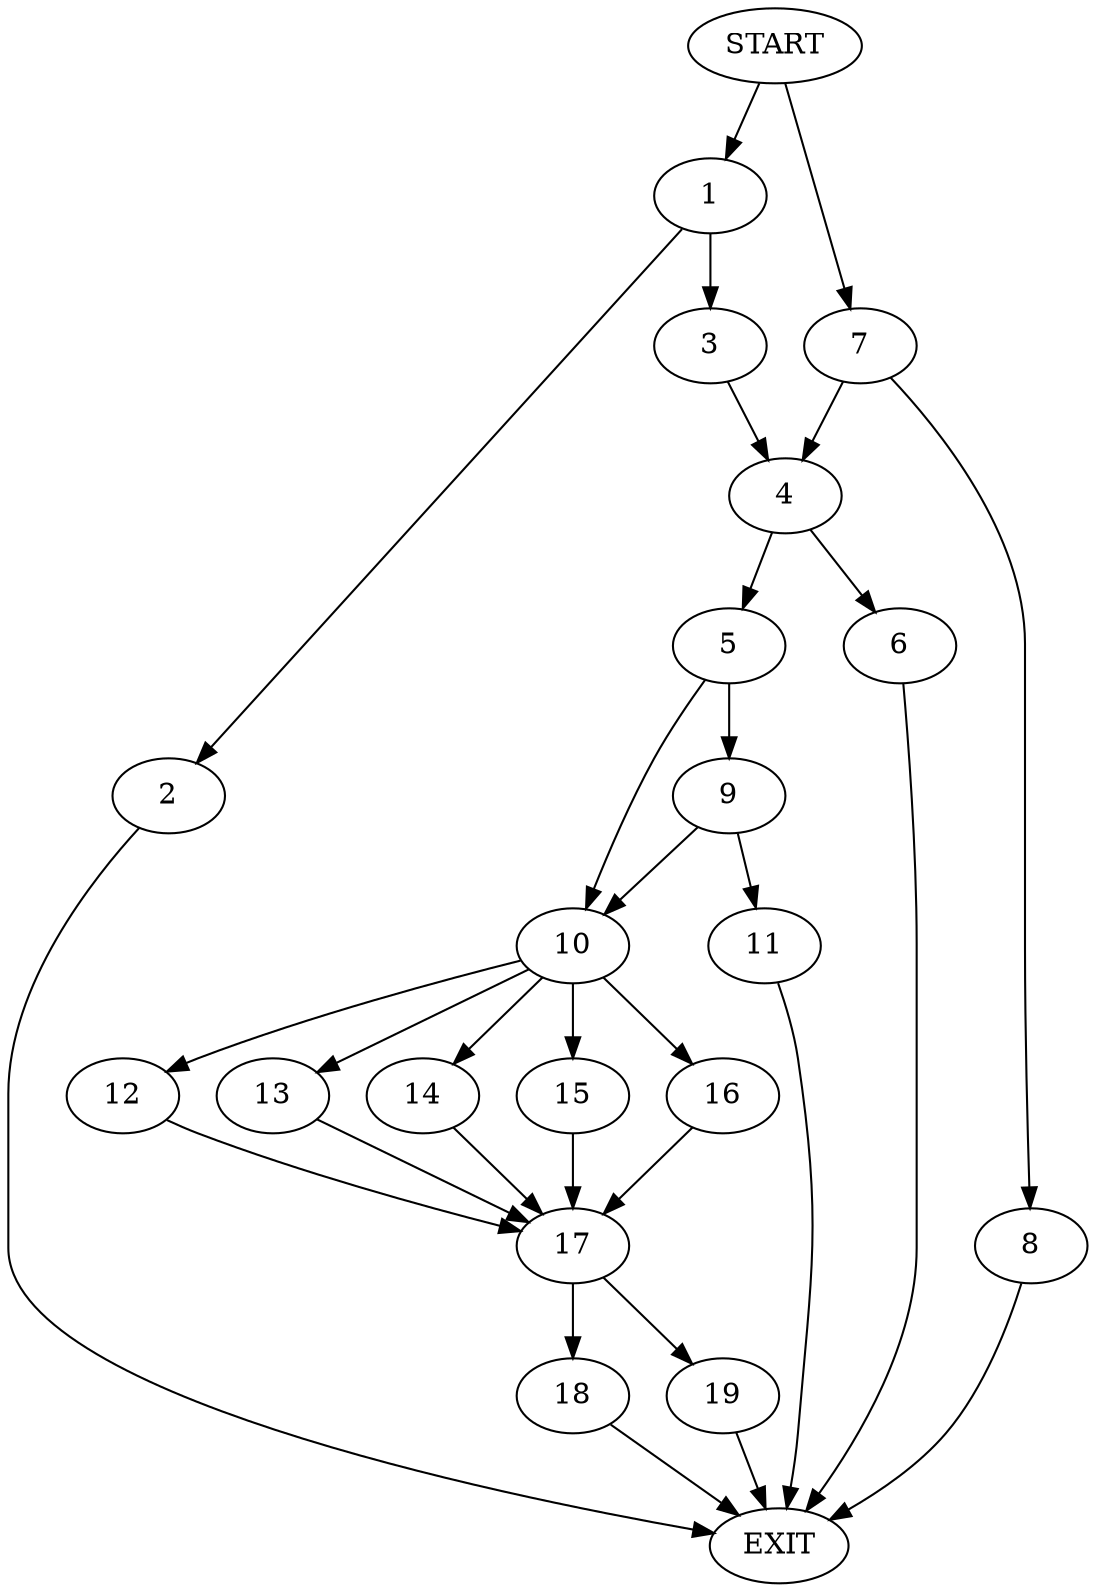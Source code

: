 digraph {
0 [label="START"]
20 [label="EXIT"]
0 -> 1
1 -> 2
1 -> 3
3 -> 4
2 -> 20
4 -> 5
4 -> 6
0 -> 7
7 -> 8
7 -> 4
8 -> 20
5 -> 9
5 -> 10
6 -> 20
9 -> 11
9 -> 10
10 -> 12
10 -> 13
10 -> 14
10 -> 15
10 -> 16
11 -> 20
14 -> 17
16 -> 17
13 -> 17
12 -> 17
15 -> 17
17 -> 18
17 -> 19
19 -> 20
18 -> 20
}
